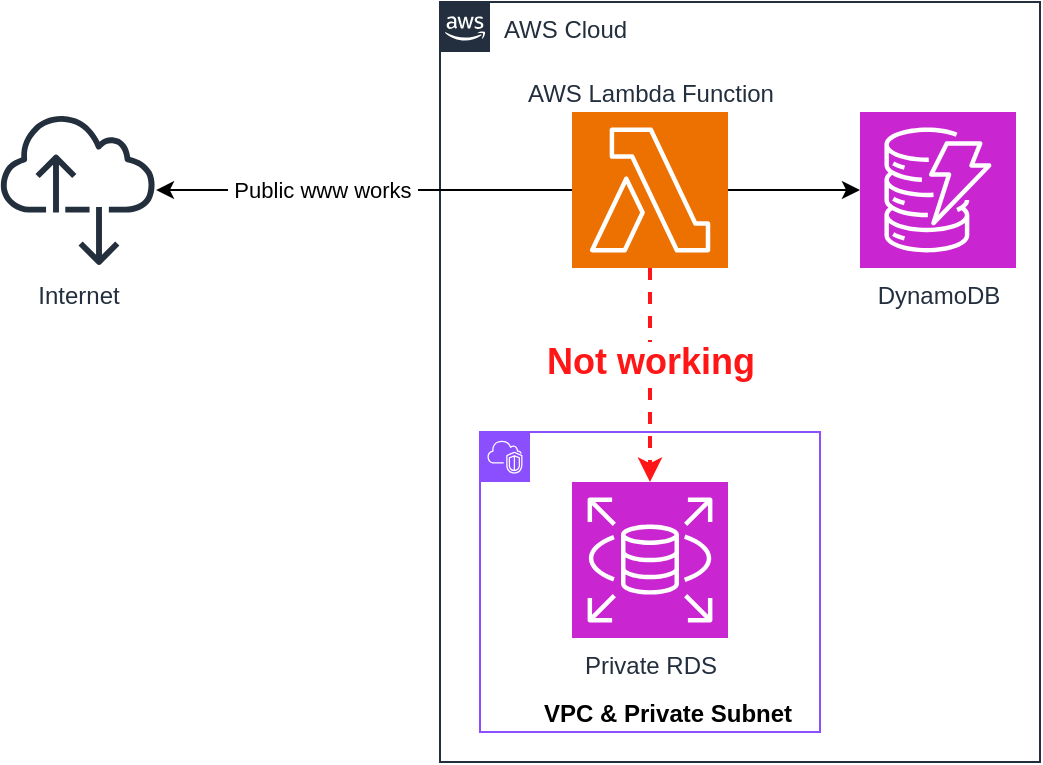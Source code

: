 <mxfile version="26.0.4">
  <diagram name="Page-1" id="w-nwjU3aWd5JJHYQgSZL">
    <mxGraphModel dx="1114" dy="1198" grid="1" gridSize="10" guides="1" tooltips="1" connect="1" arrows="1" fold="1" page="1" pageScale="1" pageWidth="850" pageHeight="1100" math="0" shadow="0">
      <root>
        <mxCell id="0" />
        <mxCell id="1" parent="0" />
        <mxCell id="XagNDCn_Erpcmj30TcyR-1" value="AWS Cloud" style="points=[[0,0],[0.25,0],[0.5,0],[0.75,0],[1,0],[1,0.25],[1,0.5],[1,0.75],[1,1],[0.75,1],[0.5,1],[0.25,1],[0,1],[0,0.75],[0,0.5],[0,0.25]];outlineConnect=0;gradientColor=none;html=1;whiteSpace=wrap;fontSize=12;fontStyle=0;container=1;pointerEvents=0;collapsible=0;recursiveResize=0;shape=mxgraph.aws4.group;grIcon=mxgraph.aws4.group_aws_cloud_alt;strokeColor=#232F3E;fillColor=none;verticalAlign=top;align=left;spacingLeft=30;fontColor=#232F3E;dashed=0;" vertex="1" parent="1">
          <mxGeometry x="330" y="270" width="300" height="380" as="geometry" />
        </mxCell>
        <mxCell id="XagNDCn_Erpcmj30TcyR-6" style="edgeStyle=orthogonalEdgeStyle;rounded=0;orthogonalLoop=1;jettySize=auto;html=1;" edge="1" parent="XagNDCn_Erpcmj30TcyR-1" source="XagNDCn_Erpcmj30TcyR-3" target="XagNDCn_Erpcmj30TcyR-4">
          <mxGeometry relative="1" as="geometry" />
        </mxCell>
        <mxCell id="XagNDCn_Erpcmj30TcyR-3" value="AWS Lambda Function" style="sketch=0;points=[[0,0,0],[0.25,0,0],[0.5,0,0],[0.75,0,0],[1,0,0],[0,1,0],[0.25,1,0],[0.5,1,0],[0.75,1,0],[1,1,0],[0,0.25,0],[0,0.5,0],[0,0.75,0],[1,0.25,0],[1,0.5,0],[1,0.75,0]];outlineConnect=0;fontColor=#232F3E;fillColor=#ED7100;strokeColor=#ffffff;dashed=0;verticalLabelPosition=top;verticalAlign=bottom;align=center;html=1;fontSize=12;fontStyle=0;aspect=fixed;shape=mxgraph.aws4.resourceIcon;resIcon=mxgraph.aws4.lambda;labelPosition=center;" vertex="1" parent="XagNDCn_Erpcmj30TcyR-1">
          <mxGeometry x="66" y="55" width="78" height="78" as="geometry" />
        </mxCell>
        <mxCell id="XagNDCn_Erpcmj30TcyR-4" value="DynamoDB" style="sketch=0;points=[[0,0,0],[0.25,0,0],[0.5,0,0],[0.75,0,0],[1,0,0],[0,1,0],[0.25,1,0],[0.5,1,0],[0.75,1,0],[1,1,0],[0,0.25,0],[0,0.5,0],[0,0.75,0],[1,0.25,0],[1,0.5,0],[1,0.75,0]];outlineConnect=0;fontColor=#232F3E;fillColor=#C925D1;strokeColor=#ffffff;dashed=0;verticalLabelPosition=bottom;verticalAlign=top;align=center;html=1;fontSize=12;fontStyle=0;aspect=fixed;shape=mxgraph.aws4.resourceIcon;resIcon=mxgraph.aws4.dynamodb;" vertex="1" parent="XagNDCn_Erpcmj30TcyR-1">
          <mxGeometry x="210" y="55" width="78" height="78" as="geometry" />
        </mxCell>
        <mxCell id="XagNDCn_Erpcmj30TcyR-11" value="Not working" style="edgeStyle=orthogonalEdgeStyle;rounded=0;orthogonalLoop=1;jettySize=auto;html=1;fontColor=#FF1616;fontSize=18;fontStyle=1;dashed=1;strokeWidth=2;strokeColor=#FF1616;exitX=0.5;exitY=1;exitDx=0;exitDy=0;exitPerimeter=0;entryX=0.5;entryY=0;entryDx=0;entryDy=0;entryPerimeter=0;" edge="1" parent="XagNDCn_Erpcmj30TcyR-1" source="XagNDCn_Erpcmj30TcyR-3" target="XagNDCn_Erpcmj30TcyR-5">
          <mxGeometry x="-0.119" relative="1" as="geometry">
            <Array as="points">
              <mxPoint x="105" y="165" />
              <mxPoint x="105" y="165" />
            </Array>
            <mxPoint as="offset" />
          </mxGeometry>
        </mxCell>
        <mxCell id="XagNDCn_Erpcmj30TcyR-2" value="VPC &amp;amp; Private Subnet" style="points=[[0,0],[0.25,0],[0.5,0],[0.75,0],[1,0],[1,0.25],[1,0.5],[1,0.75],[1,1],[0.75,1],[0.5,1],[0.25,1],[0,1],[0,0.75],[0,0.5],[0,0.25]];outlineConnect=0;gradientColor=none;html=1;whiteSpace=wrap;fontSize=12;fontStyle=1;container=1;pointerEvents=0;collapsible=0;recursiveResize=0;shape=mxgraph.aws4.group;grIcon=mxgraph.aws4.group_vpc2;strokeColor=#8C4FFF;fillColor=none;verticalAlign=bottom;align=left;spacingLeft=30;fontColor=#000000;dashed=0;" vertex="1" parent="XagNDCn_Erpcmj30TcyR-1">
          <mxGeometry x="20" y="215" width="170" height="150" as="geometry" />
        </mxCell>
        <mxCell id="XagNDCn_Erpcmj30TcyR-5" value="Private RDS" style="sketch=0;points=[[0,0,0],[0.25,0,0],[0.5,0,0],[0.75,0,0],[1,0,0],[0,1,0],[0.25,1,0],[0.5,1,0],[0.75,1,0],[1,1,0],[0,0.25,0],[0,0.5,0],[0,0.75,0],[1,0.25,0],[1,0.5,0],[1,0.75,0]];outlineConnect=0;fontColor=#232F3E;fillColor=#C925D1;strokeColor=#ffffff;dashed=0;verticalLabelPosition=bottom;verticalAlign=top;align=center;html=1;fontSize=12;fontStyle=0;aspect=fixed;shape=mxgraph.aws4.resourceIcon;resIcon=mxgraph.aws4.rds;" vertex="1" parent="XagNDCn_Erpcmj30TcyR-2">
          <mxGeometry x="46" y="25" width="78" height="78" as="geometry" />
        </mxCell>
        <mxCell id="XagNDCn_Erpcmj30TcyR-9" value="Internet" style="sketch=0;outlineConnect=0;fontColor=#232F3E;gradientColor=none;fillColor=#232F3D;strokeColor=none;dashed=0;verticalLabelPosition=bottom;verticalAlign=top;align=center;html=1;fontSize=12;fontStyle=0;aspect=fixed;pointerEvents=1;shape=mxgraph.aws4.internet_alt2;" vertex="1" parent="1">
          <mxGeometry x="110" y="325" width="78" height="78" as="geometry" />
        </mxCell>
        <mxCell id="XagNDCn_Erpcmj30TcyR-10" value="&amp;nbsp;Public www works&amp;nbsp;" style="edgeStyle=orthogonalEdgeStyle;rounded=0;orthogonalLoop=1;jettySize=auto;html=1;" edge="1" parent="1" source="XagNDCn_Erpcmj30TcyR-3" target="XagNDCn_Erpcmj30TcyR-9">
          <mxGeometry x="0.208" relative="1" as="geometry">
            <mxPoint as="offset" />
          </mxGeometry>
        </mxCell>
      </root>
    </mxGraphModel>
  </diagram>
</mxfile>
